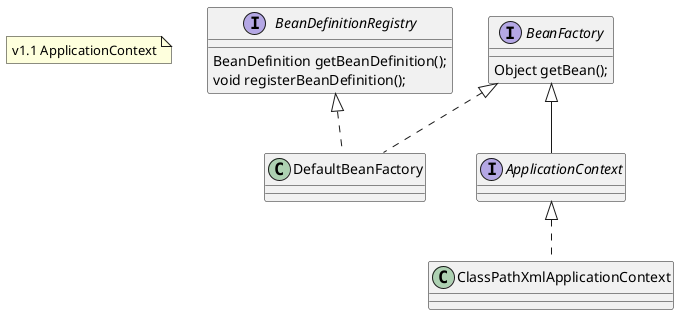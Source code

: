 @startuml ApplicationContext

note "v1.1 ApplicationContext" as Tip

interface BeanDefinitionRegistry {
  BeanDefinition getBeanDefinition();
  void registerBeanDefinition();
}

interface BeanFactory {
  Object getBean();
}

interface ApplicationContext extends BeanFactory {
}

class DefaultBeanFactory implements BeanFactory,BeanDefinitionRegistry {
}

class ClassPathXmlApplicationContext implements ApplicationContext {
}

@enduml